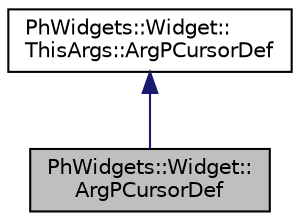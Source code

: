 digraph "PhWidgets::Widget::ArgPCursorDef"
{
  edge [fontname="Helvetica",fontsize="10",labelfontname="Helvetica",labelfontsize="10"];
  node [fontname="Helvetica",fontsize="10",shape=record];
  Node14 [label="PhWidgets::Widget::\lArgPCursorDef",height=0.2,width=0.4,color="black", fillcolor="grey75", style="filled", fontcolor="black"];
  Node15 -> Node14 [dir="back",color="midnightblue",fontsize="10",style="solid",fontname="Helvetica"];
  Node15 [label="PhWidgets::Widget::\lThisArgs::ArgPCursorDef",height=0.2,width=0.4,color="black", fillcolor="white", style="filled",URL="$struct_ph_widgets_1_1_widget_1_1_this_args_1_1_arg_p_cursor_def.html"];
}
